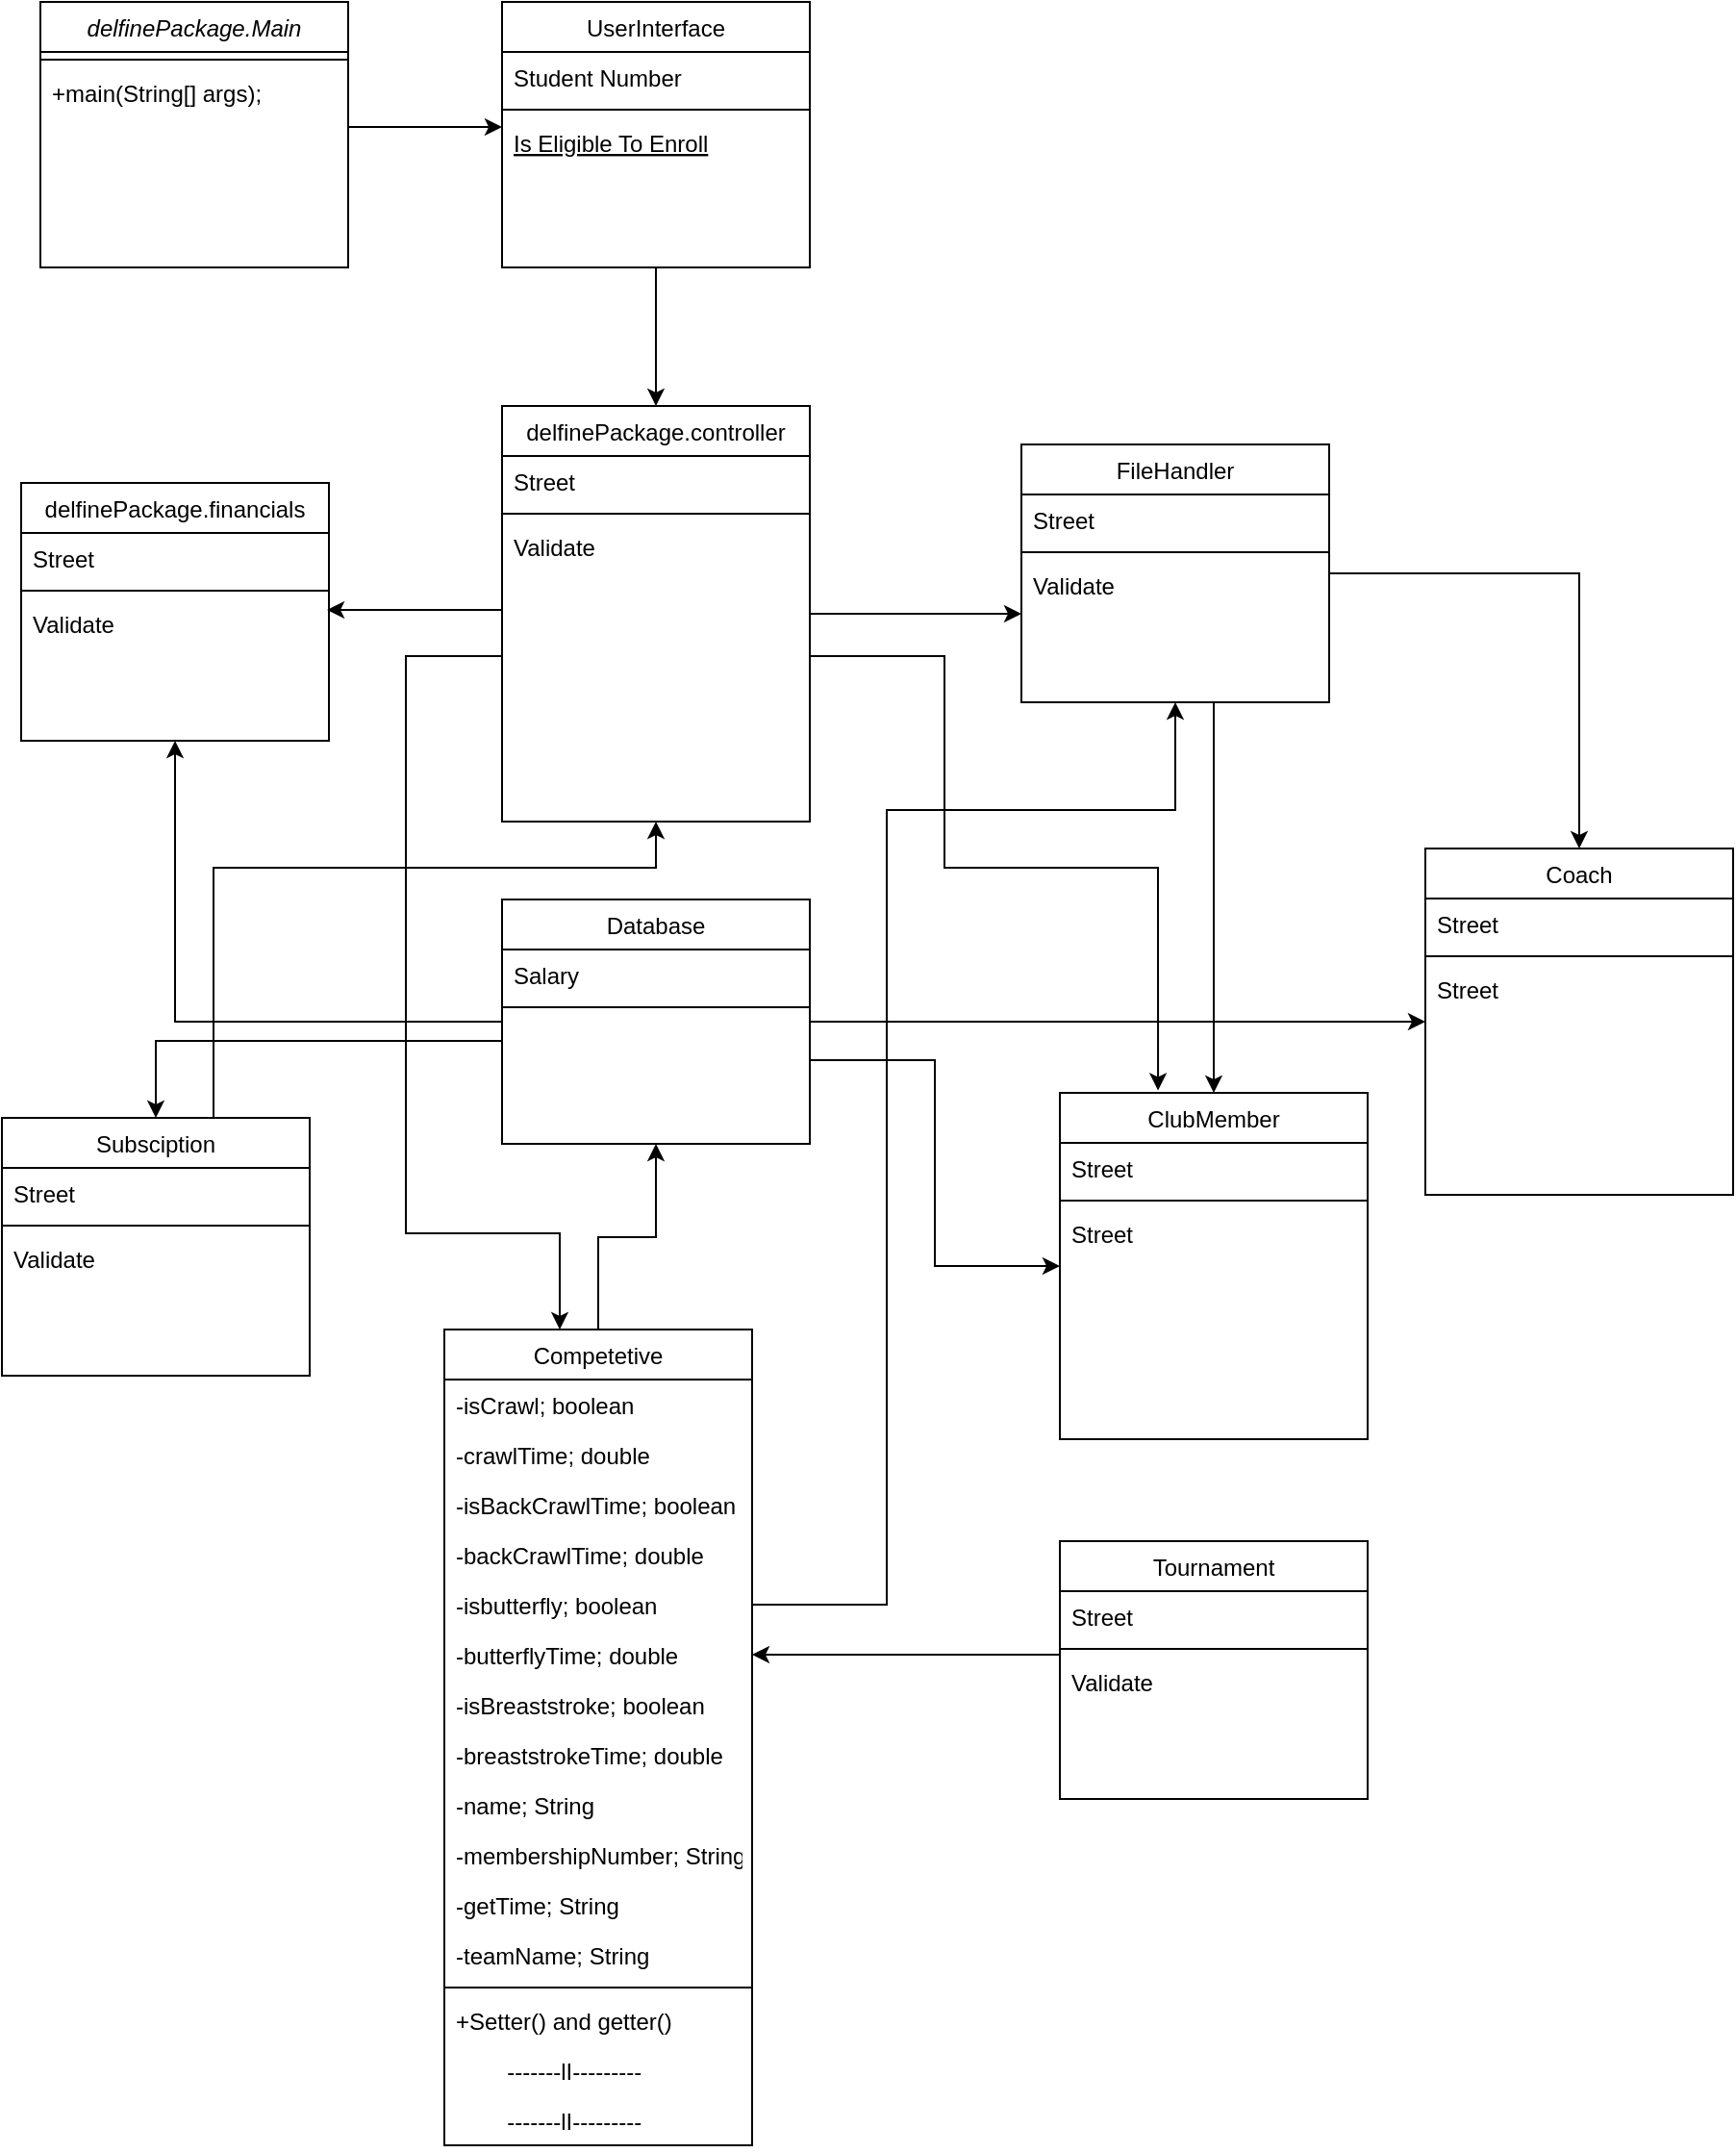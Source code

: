 <mxfile version="20.6.0" type="github">
  <diagram id="C5RBs43oDa-KdzZeNtuy" name="Page-1">
    <mxGraphModel dx="1351" dy="921" grid="1" gridSize="10" guides="1" tooltips="1" connect="1" arrows="1" fold="1" page="1" pageScale="1" pageWidth="827" pageHeight="1169" math="0" shadow="0">
      <root>
        <mxCell id="WIyWlLk6GJQsqaUBKTNV-0" />
        <mxCell id="WIyWlLk6GJQsqaUBKTNV-1" parent="WIyWlLk6GJQsqaUBKTNV-0" />
        <mxCell id="rZ13fsfRq3d-aUq30Xw--27" value="delfinePackage.Main" style="swimlane;fontStyle=2;align=center;verticalAlign=top;childLayout=stackLayout;horizontal=1;startSize=26;horizontalStack=0;resizeParent=1;resizeLast=0;collapsible=1;marginBottom=0;rounded=0;shadow=0;strokeWidth=1;" parent="WIyWlLk6GJQsqaUBKTNV-1" vertex="1">
          <mxGeometry x="80" y="80" width="160" height="138" as="geometry">
            <mxRectangle x="230" y="140" width="160" height="26" as="alternateBounds" />
          </mxGeometry>
        </mxCell>
        <mxCell id="rZ13fsfRq3d-aUq30Xw--29" value="" style="line;html=1;strokeWidth=1;align=left;verticalAlign=middle;spacingTop=-1;spacingLeft=3;spacingRight=3;rotatable=0;labelPosition=right;points=[];portConstraint=eastwest;" parent="rZ13fsfRq3d-aUq30Xw--27" vertex="1">
          <mxGeometry y="26" width="160" height="8" as="geometry" />
        </mxCell>
        <mxCell id="rZ13fsfRq3d-aUq30Xw--30" value="+main(String[] args);" style="text;align=left;verticalAlign=top;spacingLeft=4;spacingRight=4;overflow=hidden;rotatable=0;points=[[0,0.5],[1,0.5]];portConstraint=eastwest;" parent="rZ13fsfRq3d-aUq30Xw--27" vertex="1">
          <mxGeometry y="34" width="160" height="26" as="geometry" />
        </mxCell>
        <mxCell id="rZ13fsfRq3d-aUq30Xw--31" style="edgeStyle=orthogonalEdgeStyle;rounded=0;orthogonalLoop=1;jettySize=auto;html=1;entryX=0.5;entryY=0;entryDx=0;entryDy=0;" parent="WIyWlLk6GJQsqaUBKTNV-1" source="rZ13fsfRq3d-aUq30Xw--32" target="rZ13fsfRq3d-aUq30Xw--42" edge="1">
          <mxGeometry relative="1" as="geometry" />
        </mxCell>
        <mxCell id="rZ13fsfRq3d-aUq30Xw--32" value="UserInterface" style="swimlane;fontStyle=0;align=center;verticalAlign=top;childLayout=stackLayout;horizontal=1;startSize=26;horizontalStack=0;resizeParent=1;resizeLast=0;collapsible=1;marginBottom=0;rounded=0;shadow=0;strokeWidth=1;" parent="WIyWlLk6GJQsqaUBKTNV-1" vertex="1">
          <mxGeometry x="320" y="80" width="160" height="138" as="geometry">
            <mxRectangle x="130" y="380" width="160" height="26" as="alternateBounds" />
          </mxGeometry>
        </mxCell>
        <mxCell id="rZ13fsfRq3d-aUq30Xw--33" value="Student Number" style="text;align=left;verticalAlign=top;spacingLeft=4;spacingRight=4;overflow=hidden;rotatable=0;points=[[0,0.5],[1,0.5]];portConstraint=eastwest;" parent="rZ13fsfRq3d-aUq30Xw--32" vertex="1">
          <mxGeometry y="26" width="160" height="26" as="geometry" />
        </mxCell>
        <mxCell id="rZ13fsfRq3d-aUq30Xw--34" value="" style="line;html=1;strokeWidth=1;align=left;verticalAlign=middle;spacingTop=-1;spacingLeft=3;spacingRight=3;rotatable=0;labelPosition=right;points=[];portConstraint=eastwest;" parent="rZ13fsfRq3d-aUq30Xw--32" vertex="1">
          <mxGeometry y="52" width="160" height="8" as="geometry" />
        </mxCell>
        <mxCell id="rZ13fsfRq3d-aUq30Xw--35" value="Is Eligible To Enroll" style="text;align=left;verticalAlign=top;spacingLeft=4;spacingRight=4;overflow=hidden;rotatable=0;points=[[0,0.5],[1,0.5]];portConstraint=eastwest;fontStyle=4" parent="rZ13fsfRq3d-aUq30Xw--32" vertex="1">
          <mxGeometry y="60" width="160" height="26" as="geometry" />
        </mxCell>
        <mxCell id="FbTylUr4ram6qx53Be_j-48" style="edgeStyle=orthogonalEdgeStyle;rounded=0;orthogonalLoop=1;jettySize=auto;html=1;entryX=0;entryY=0.5;entryDx=0;entryDy=0;" edge="1" parent="WIyWlLk6GJQsqaUBKTNV-1" source="rZ13fsfRq3d-aUq30Xw--36" target="rZ13fsfRq3d-aUq30Xw--47">
          <mxGeometry relative="1" as="geometry">
            <Array as="points">
              <mxPoint x="545" y="630" />
              <mxPoint x="545" y="737" />
            </Array>
          </mxGeometry>
        </mxCell>
        <mxCell id="FbTylUr4ram6qx53Be_j-49" style="edgeStyle=orthogonalEdgeStyle;rounded=0;orthogonalLoop=1;jettySize=auto;html=1;entryX=0;entryY=0.5;entryDx=0;entryDy=0;" edge="1" parent="WIyWlLk6GJQsqaUBKTNV-1" source="rZ13fsfRq3d-aUq30Xw--36" target="FbTylUr4ram6qx53Be_j-22">
          <mxGeometry relative="1" as="geometry" />
        </mxCell>
        <mxCell id="FbTylUr4ram6qx53Be_j-51" style="edgeStyle=orthogonalEdgeStyle;rounded=0;orthogonalLoop=1;jettySize=auto;html=1;entryX=0.5;entryY=1;entryDx=0;entryDy=0;" edge="1" parent="WIyWlLk6GJQsqaUBKTNV-1" source="rZ13fsfRq3d-aUq30Xw--36" target="FbTylUr4ram6qx53Be_j-0">
          <mxGeometry relative="1" as="geometry" />
        </mxCell>
        <mxCell id="FbTylUr4ram6qx53Be_j-52" style="edgeStyle=orthogonalEdgeStyle;rounded=0;orthogonalLoop=1;jettySize=auto;html=1;entryX=0.5;entryY=0;entryDx=0;entryDy=0;" edge="1" parent="WIyWlLk6GJQsqaUBKTNV-1" source="rZ13fsfRq3d-aUq30Xw--36" target="FbTylUr4ram6qx53Be_j-5">
          <mxGeometry relative="1" as="geometry">
            <Array as="points">
              <mxPoint x="140" y="620" />
            </Array>
          </mxGeometry>
        </mxCell>
        <mxCell id="rZ13fsfRq3d-aUq30Xw--36" value="Database" style="swimlane;fontStyle=0;align=center;verticalAlign=top;childLayout=stackLayout;horizontal=1;startSize=26;horizontalStack=0;resizeParent=1;resizeLast=0;collapsible=1;marginBottom=0;rounded=0;shadow=0;strokeWidth=1;" parent="WIyWlLk6GJQsqaUBKTNV-1" vertex="1">
          <mxGeometry x="320" y="546.5" width="160" height="127" as="geometry">
            <mxRectangle x="340" y="380" width="170" height="26" as="alternateBounds" />
          </mxGeometry>
        </mxCell>
        <mxCell id="rZ13fsfRq3d-aUq30Xw--37" value="Salary" style="text;align=left;verticalAlign=top;spacingLeft=4;spacingRight=4;overflow=hidden;rotatable=0;points=[[0,0.5],[1,0.5]];portConstraint=eastwest;" parent="rZ13fsfRq3d-aUq30Xw--36" vertex="1">
          <mxGeometry y="26" width="160" height="26" as="geometry" />
        </mxCell>
        <mxCell id="rZ13fsfRq3d-aUq30Xw--38" value="" style="line;html=1;strokeWidth=1;align=left;verticalAlign=middle;spacingTop=-1;spacingLeft=3;spacingRight=3;rotatable=0;labelPosition=right;points=[];portConstraint=eastwest;" parent="rZ13fsfRq3d-aUq30Xw--36" vertex="1">
          <mxGeometry y="52" width="160" height="8" as="geometry" />
        </mxCell>
        <mxCell id="FbTylUr4ram6qx53Be_j-44" style="edgeStyle=orthogonalEdgeStyle;rounded=0;orthogonalLoop=1;jettySize=auto;html=1;entryX=0;entryY=1.077;entryDx=0;entryDy=0;entryPerimeter=0;" edge="1" parent="WIyWlLk6GJQsqaUBKTNV-1" source="rZ13fsfRq3d-aUq30Xw--42" target="rZ13fsfRq3d-aUq30Xw--53">
          <mxGeometry relative="1" as="geometry" />
        </mxCell>
        <mxCell id="FbTylUr4ram6qx53Be_j-47" style="edgeStyle=orthogonalEdgeStyle;rounded=0;orthogonalLoop=1;jettySize=auto;html=1;entryX=0.994;entryY=0.231;entryDx=0;entryDy=0;entryPerimeter=0;" edge="1" parent="WIyWlLk6GJQsqaUBKTNV-1" source="rZ13fsfRq3d-aUq30Xw--42" target="FbTylUr4ram6qx53Be_j-3">
          <mxGeometry relative="1" as="geometry">
            <Array as="points">
              <mxPoint x="300" y="396" />
              <mxPoint x="300" y="396" />
            </Array>
          </mxGeometry>
        </mxCell>
        <mxCell id="FbTylUr4ram6qx53Be_j-50" style="edgeStyle=orthogonalEdgeStyle;rounded=0;orthogonalLoop=1;jettySize=auto;html=1;" edge="1" parent="WIyWlLk6GJQsqaUBKTNV-1" source="rZ13fsfRq3d-aUq30Xw--42" target="FbTylUr4ram6qx53Be_j-13">
          <mxGeometry relative="1" as="geometry">
            <mxPoint x="370" y="720" as="targetPoint" />
            <Array as="points">
              <mxPoint x="270" y="420" />
              <mxPoint x="270" y="720" />
              <mxPoint x="350" y="720" />
            </Array>
          </mxGeometry>
        </mxCell>
        <mxCell id="FbTylUr4ram6qx53Be_j-53" style="edgeStyle=orthogonalEdgeStyle;rounded=0;orthogonalLoop=1;jettySize=auto;html=1;entryX=0.319;entryY=-0.007;entryDx=0;entryDy=0;entryPerimeter=0;" edge="1" parent="WIyWlLk6GJQsqaUBKTNV-1" source="rZ13fsfRq3d-aUq30Xw--42" target="rZ13fsfRq3d-aUq30Xw--47">
          <mxGeometry relative="1" as="geometry">
            <Array as="points">
              <mxPoint x="550" y="420" />
              <mxPoint x="550" y="530" />
              <mxPoint x="661" y="530" />
            </Array>
          </mxGeometry>
        </mxCell>
        <mxCell id="rZ13fsfRq3d-aUq30Xw--42" value="delfinePackage.controller" style="swimlane;fontStyle=0;align=center;verticalAlign=top;childLayout=stackLayout;horizontal=1;startSize=26;horizontalStack=0;resizeParent=1;resizeLast=0;collapsible=1;marginBottom=0;rounded=0;shadow=0;strokeWidth=1;" parent="WIyWlLk6GJQsqaUBKTNV-1" vertex="1">
          <mxGeometry x="320" y="290" width="160" height="216" as="geometry">
            <mxRectangle x="550" y="140" width="160" height="26" as="alternateBounds" />
          </mxGeometry>
        </mxCell>
        <mxCell id="rZ13fsfRq3d-aUq30Xw--43" value="Street" style="text;align=left;verticalAlign=top;spacingLeft=4;spacingRight=4;overflow=hidden;rotatable=0;points=[[0,0.5],[1,0.5]];portConstraint=eastwest;" parent="rZ13fsfRq3d-aUq30Xw--42" vertex="1">
          <mxGeometry y="26" width="160" height="26" as="geometry" />
        </mxCell>
        <mxCell id="rZ13fsfRq3d-aUq30Xw--44" value="" style="line;html=1;strokeWidth=1;align=left;verticalAlign=middle;spacingTop=-1;spacingLeft=3;spacingRight=3;rotatable=0;labelPosition=right;points=[];portConstraint=eastwest;" parent="rZ13fsfRq3d-aUq30Xw--42" vertex="1">
          <mxGeometry y="52" width="160" height="8" as="geometry" />
        </mxCell>
        <mxCell id="rZ13fsfRq3d-aUq30Xw--45" value="Validate" style="text;align=left;verticalAlign=top;spacingLeft=4;spacingRight=4;overflow=hidden;rotatable=0;points=[[0,0.5],[1,0.5]];portConstraint=eastwest;" parent="rZ13fsfRq3d-aUq30Xw--42" vertex="1">
          <mxGeometry y="60" width="160" height="26" as="geometry" />
        </mxCell>
        <mxCell id="rZ13fsfRq3d-aUq30Xw--46" style="edgeStyle=orthogonalEdgeStyle;rounded=0;orthogonalLoop=1;jettySize=auto;html=1;entryX=0;entryY=0.5;entryDx=0;entryDy=0;" parent="WIyWlLk6GJQsqaUBKTNV-1" edge="1">
          <mxGeometry relative="1" as="geometry">
            <mxPoint x="240" y="145" as="sourcePoint" />
            <mxPoint x="320" y="145" as="targetPoint" />
          </mxGeometry>
        </mxCell>
        <mxCell id="rZ13fsfRq3d-aUq30Xw--47" value="ClubMember" style="swimlane;fontStyle=0;align=center;verticalAlign=top;childLayout=stackLayout;horizontal=1;startSize=26;horizontalStack=0;resizeParent=1;resizeLast=0;collapsible=1;marginBottom=0;rounded=0;shadow=0;strokeWidth=1;" parent="WIyWlLk6GJQsqaUBKTNV-1" vertex="1">
          <mxGeometry x="610" y="647" width="160" height="180" as="geometry">
            <mxRectangle x="550" y="140" width="160" height="26" as="alternateBounds" />
          </mxGeometry>
        </mxCell>
        <mxCell id="rZ13fsfRq3d-aUq30Xw--48" value="Street" style="text;align=left;verticalAlign=top;spacingLeft=4;spacingRight=4;overflow=hidden;rotatable=0;points=[[0,0.5],[1,0.5]];portConstraint=eastwest;" parent="rZ13fsfRq3d-aUq30Xw--47" vertex="1">
          <mxGeometry y="26" width="160" height="26" as="geometry" />
        </mxCell>
        <mxCell id="rZ13fsfRq3d-aUq30Xw--49" value="" style="line;html=1;strokeWidth=1;align=left;verticalAlign=middle;spacingTop=-1;spacingLeft=3;spacingRight=3;rotatable=0;labelPosition=right;points=[];portConstraint=eastwest;" parent="rZ13fsfRq3d-aUq30Xw--47" vertex="1">
          <mxGeometry y="52" width="160" height="8" as="geometry" />
        </mxCell>
        <mxCell id="FbTylUr4ram6qx53Be_j-21" value="Street" style="text;align=left;verticalAlign=top;spacingLeft=4;spacingRight=4;overflow=hidden;rotatable=0;points=[[0,0.5],[1,0.5]];portConstraint=eastwest;" vertex="1" parent="rZ13fsfRq3d-aUq30Xw--47">
          <mxGeometry y="60" width="160" height="26" as="geometry" />
        </mxCell>
        <mxCell id="FbTylUr4ram6qx53Be_j-45" style="edgeStyle=orthogonalEdgeStyle;rounded=0;orthogonalLoop=1;jettySize=auto;html=1;entryX=0.5;entryY=0;entryDx=0;entryDy=0;" edge="1" parent="WIyWlLk6GJQsqaUBKTNV-1" source="rZ13fsfRq3d-aUq30Xw--50" target="FbTylUr4ram6qx53Be_j-22">
          <mxGeometry relative="1" as="geometry" />
        </mxCell>
        <mxCell id="FbTylUr4ram6qx53Be_j-46" style="edgeStyle=orthogonalEdgeStyle;rounded=0;orthogonalLoop=1;jettySize=auto;html=1;entryX=0.5;entryY=0;entryDx=0;entryDy=0;" edge="1" parent="WIyWlLk6GJQsqaUBKTNV-1" source="rZ13fsfRq3d-aUq30Xw--50" target="rZ13fsfRq3d-aUq30Xw--47">
          <mxGeometry relative="1" as="geometry">
            <Array as="points">
              <mxPoint x="690" y="450" />
              <mxPoint x="690" y="450" />
            </Array>
          </mxGeometry>
        </mxCell>
        <mxCell id="rZ13fsfRq3d-aUq30Xw--50" value="FileHandler" style="swimlane;fontStyle=0;align=center;verticalAlign=top;childLayout=stackLayout;horizontal=1;startSize=26;horizontalStack=0;resizeParent=1;resizeLast=0;collapsible=1;marginBottom=0;rounded=0;shadow=0;strokeWidth=1;" parent="WIyWlLk6GJQsqaUBKTNV-1" vertex="1">
          <mxGeometry x="590" y="310" width="160" height="134" as="geometry">
            <mxRectangle x="550" y="140" width="160" height="26" as="alternateBounds" />
          </mxGeometry>
        </mxCell>
        <mxCell id="rZ13fsfRq3d-aUq30Xw--51" value="Street" style="text;align=left;verticalAlign=top;spacingLeft=4;spacingRight=4;overflow=hidden;rotatable=0;points=[[0,0.5],[1,0.5]];portConstraint=eastwest;" parent="rZ13fsfRq3d-aUq30Xw--50" vertex="1">
          <mxGeometry y="26" width="160" height="26" as="geometry" />
        </mxCell>
        <mxCell id="rZ13fsfRq3d-aUq30Xw--52" value="" style="line;html=1;strokeWidth=1;align=left;verticalAlign=middle;spacingTop=-1;spacingLeft=3;spacingRight=3;rotatable=0;labelPosition=right;points=[];portConstraint=eastwest;" parent="rZ13fsfRq3d-aUq30Xw--50" vertex="1">
          <mxGeometry y="52" width="160" height="8" as="geometry" />
        </mxCell>
        <mxCell id="rZ13fsfRq3d-aUq30Xw--53" value="Validate" style="text;align=left;verticalAlign=top;spacingLeft=4;spacingRight=4;overflow=hidden;rotatable=0;points=[[0,0.5],[1,0.5]];portConstraint=eastwest;" parent="rZ13fsfRq3d-aUq30Xw--50" vertex="1">
          <mxGeometry y="60" width="160" height="26" as="geometry" />
        </mxCell>
        <mxCell id="FbTylUr4ram6qx53Be_j-0" value="delfinePackage.financials" style="swimlane;fontStyle=0;align=center;verticalAlign=top;childLayout=stackLayout;horizontal=1;startSize=26;horizontalStack=0;resizeParent=1;resizeLast=0;collapsible=1;marginBottom=0;rounded=0;shadow=0;strokeWidth=1;" vertex="1" parent="WIyWlLk6GJQsqaUBKTNV-1">
          <mxGeometry x="70" y="330" width="160" height="134" as="geometry">
            <mxRectangle x="550" y="140" width="160" height="26" as="alternateBounds" />
          </mxGeometry>
        </mxCell>
        <mxCell id="FbTylUr4ram6qx53Be_j-1" value="Street" style="text;align=left;verticalAlign=top;spacingLeft=4;spacingRight=4;overflow=hidden;rotatable=0;points=[[0,0.5],[1,0.5]];portConstraint=eastwest;" vertex="1" parent="FbTylUr4ram6qx53Be_j-0">
          <mxGeometry y="26" width="160" height="26" as="geometry" />
        </mxCell>
        <mxCell id="FbTylUr4ram6qx53Be_j-2" value="" style="line;html=1;strokeWidth=1;align=left;verticalAlign=middle;spacingTop=-1;spacingLeft=3;spacingRight=3;rotatable=0;labelPosition=right;points=[];portConstraint=eastwest;" vertex="1" parent="FbTylUr4ram6qx53Be_j-0">
          <mxGeometry y="52" width="160" height="8" as="geometry" />
        </mxCell>
        <mxCell id="FbTylUr4ram6qx53Be_j-3" value="Validate" style="text;align=left;verticalAlign=top;spacingLeft=4;spacingRight=4;overflow=hidden;rotatable=0;points=[[0,0.5],[1,0.5]];portConstraint=eastwest;" vertex="1" parent="FbTylUr4ram6qx53Be_j-0">
          <mxGeometry y="60" width="160" height="26" as="geometry" />
        </mxCell>
        <mxCell id="FbTylUr4ram6qx53Be_j-59" style="edgeStyle=orthogonalEdgeStyle;rounded=0;orthogonalLoop=1;jettySize=auto;html=1;entryX=0.5;entryY=1;entryDx=0;entryDy=0;" edge="1" parent="WIyWlLk6GJQsqaUBKTNV-1" source="FbTylUr4ram6qx53Be_j-5" target="rZ13fsfRq3d-aUq30Xw--42">
          <mxGeometry relative="1" as="geometry">
            <mxPoint x="390" y="520" as="targetPoint" />
            <Array as="points">
              <mxPoint x="170" y="530" />
              <mxPoint x="400" y="530" />
            </Array>
          </mxGeometry>
        </mxCell>
        <mxCell id="FbTylUr4ram6qx53Be_j-5" value="Subsciption" style="swimlane;fontStyle=0;align=center;verticalAlign=top;childLayout=stackLayout;horizontal=1;startSize=26;horizontalStack=0;resizeParent=1;resizeLast=0;collapsible=1;marginBottom=0;rounded=0;shadow=0;strokeWidth=1;" vertex="1" parent="WIyWlLk6GJQsqaUBKTNV-1">
          <mxGeometry x="60" y="660" width="160" height="134" as="geometry">
            <mxRectangle x="550" y="140" width="160" height="26" as="alternateBounds" />
          </mxGeometry>
        </mxCell>
        <mxCell id="FbTylUr4ram6qx53Be_j-6" value="Street" style="text;align=left;verticalAlign=top;spacingLeft=4;spacingRight=4;overflow=hidden;rotatable=0;points=[[0,0.5],[1,0.5]];portConstraint=eastwest;" vertex="1" parent="FbTylUr4ram6qx53Be_j-5">
          <mxGeometry y="26" width="160" height="26" as="geometry" />
        </mxCell>
        <mxCell id="FbTylUr4ram6qx53Be_j-7" value="" style="line;html=1;strokeWidth=1;align=left;verticalAlign=middle;spacingTop=-1;spacingLeft=3;spacingRight=3;rotatable=0;labelPosition=right;points=[];portConstraint=eastwest;" vertex="1" parent="FbTylUr4ram6qx53Be_j-5">
          <mxGeometry y="52" width="160" height="8" as="geometry" />
        </mxCell>
        <mxCell id="FbTylUr4ram6qx53Be_j-8" value="Validate" style="text;align=left;verticalAlign=top;spacingLeft=4;spacingRight=4;overflow=hidden;rotatable=0;points=[[0,0.5],[1,0.5]];portConstraint=eastwest;" vertex="1" parent="FbTylUr4ram6qx53Be_j-5">
          <mxGeometry y="60" width="160" height="26" as="geometry" />
        </mxCell>
        <mxCell id="FbTylUr4ram6qx53Be_j-42" style="edgeStyle=orthogonalEdgeStyle;rounded=0;orthogonalLoop=1;jettySize=auto;html=1;entryX=0.5;entryY=1;entryDx=0;entryDy=0;" edge="1" parent="WIyWlLk6GJQsqaUBKTNV-1" source="FbTylUr4ram6qx53Be_j-13" target="rZ13fsfRq3d-aUq30Xw--36">
          <mxGeometry relative="1" as="geometry">
            <Array as="points">
              <mxPoint x="370" y="722" />
              <mxPoint x="400" y="722" />
            </Array>
          </mxGeometry>
        </mxCell>
        <mxCell id="FbTylUr4ram6qx53Be_j-13" value="Competetive" style="swimlane;fontStyle=0;align=center;verticalAlign=top;childLayout=stackLayout;horizontal=1;startSize=26;horizontalStack=0;resizeParent=1;resizeLast=0;collapsible=1;marginBottom=0;rounded=0;shadow=0;strokeWidth=1;" vertex="1" parent="WIyWlLk6GJQsqaUBKTNV-1">
          <mxGeometry x="290" y="770" width="160" height="424" as="geometry">
            <mxRectangle x="550" y="140" width="160" height="26" as="alternateBounds" />
          </mxGeometry>
        </mxCell>
        <mxCell id="FbTylUr4ram6qx53Be_j-14" value="-isCrawl; boolean" style="text;align=left;verticalAlign=top;spacingLeft=4;spacingRight=4;overflow=hidden;rotatable=0;points=[[0,0.5],[1,0.5]];portConstraint=eastwest;" vertex="1" parent="FbTylUr4ram6qx53Be_j-13">
          <mxGeometry y="26" width="160" height="26" as="geometry" />
        </mxCell>
        <mxCell id="FbTylUr4ram6qx53Be_j-16" value="-crawlTime; double" style="text;align=left;verticalAlign=top;spacingLeft=4;spacingRight=4;overflow=hidden;rotatable=0;points=[[0,0.5],[1,0.5]];portConstraint=eastwest;" vertex="1" parent="FbTylUr4ram6qx53Be_j-13">
          <mxGeometry y="52" width="160" height="26" as="geometry" />
        </mxCell>
        <mxCell id="FbTylUr4ram6qx53Be_j-28" value="-isBackCrawlTime; boolean&#xa;" style="text;align=left;verticalAlign=top;spacingLeft=4;spacingRight=4;overflow=hidden;rotatable=0;points=[[0,0.5],[1,0.5]];portConstraint=eastwest;" vertex="1" parent="FbTylUr4ram6qx53Be_j-13">
          <mxGeometry y="78" width="160" height="26" as="geometry" />
        </mxCell>
        <mxCell id="FbTylUr4ram6qx53Be_j-32" value="-backCrawlTime; double" style="text;align=left;verticalAlign=top;spacingLeft=4;spacingRight=4;overflow=hidden;rotatable=0;points=[[0,0.5],[1,0.5]];portConstraint=eastwest;" vertex="1" parent="FbTylUr4ram6qx53Be_j-13">
          <mxGeometry y="104" width="160" height="26" as="geometry" />
        </mxCell>
        <mxCell id="FbTylUr4ram6qx53Be_j-29" value="-isbutterfly; boolean" style="text;align=left;verticalAlign=top;spacingLeft=4;spacingRight=4;overflow=hidden;rotatable=0;points=[[0,0.5],[1,0.5]];portConstraint=eastwest;" vertex="1" parent="FbTylUr4ram6qx53Be_j-13">
          <mxGeometry y="130" width="160" height="26" as="geometry" />
        </mxCell>
        <mxCell id="FbTylUr4ram6qx53Be_j-30" value="-butterflyTime; double" style="text;align=left;verticalAlign=top;spacingLeft=4;spacingRight=4;overflow=hidden;rotatable=0;points=[[0,0.5],[1,0.5]];portConstraint=eastwest;" vertex="1" parent="FbTylUr4ram6qx53Be_j-13">
          <mxGeometry y="156" width="160" height="26" as="geometry" />
        </mxCell>
        <mxCell id="FbTylUr4ram6qx53Be_j-31" value="-isBreaststroke; boolean" style="text;align=left;verticalAlign=top;spacingLeft=4;spacingRight=4;overflow=hidden;rotatable=0;points=[[0,0.5],[1,0.5]];portConstraint=eastwest;" vertex="1" parent="FbTylUr4ram6qx53Be_j-13">
          <mxGeometry y="182" width="160" height="26" as="geometry" />
        </mxCell>
        <mxCell id="FbTylUr4ram6qx53Be_j-33" value="-breaststrokeTime; double" style="text;align=left;verticalAlign=top;spacingLeft=4;spacingRight=4;overflow=hidden;rotatable=0;points=[[0,0.5],[1,0.5]];portConstraint=eastwest;" vertex="1" parent="FbTylUr4ram6qx53Be_j-13">
          <mxGeometry y="208" width="160" height="26" as="geometry" />
        </mxCell>
        <mxCell id="FbTylUr4ram6qx53Be_j-34" value="-name; String" style="text;align=left;verticalAlign=top;spacingLeft=4;spacingRight=4;overflow=hidden;rotatable=0;points=[[0,0.5],[1,0.5]];portConstraint=eastwest;" vertex="1" parent="FbTylUr4ram6qx53Be_j-13">
          <mxGeometry y="234" width="160" height="26" as="geometry" />
        </mxCell>
        <mxCell id="FbTylUr4ram6qx53Be_j-35" value="-membershipNumber; String" style="text;align=left;verticalAlign=top;spacingLeft=4;spacingRight=4;overflow=hidden;rotatable=0;points=[[0,0.5],[1,0.5]];portConstraint=eastwest;" vertex="1" parent="FbTylUr4ram6qx53Be_j-13">
          <mxGeometry y="260" width="160" height="26" as="geometry" />
        </mxCell>
        <mxCell id="FbTylUr4ram6qx53Be_j-36" value="-getTime; String" style="text;align=left;verticalAlign=top;spacingLeft=4;spacingRight=4;overflow=hidden;rotatable=0;points=[[0,0.5],[1,0.5]];portConstraint=eastwest;" vertex="1" parent="FbTylUr4ram6qx53Be_j-13">
          <mxGeometry y="286" width="160" height="26" as="geometry" />
        </mxCell>
        <mxCell id="FbTylUr4ram6qx53Be_j-37" value="-teamName; String" style="text;align=left;verticalAlign=top;spacingLeft=4;spacingRight=4;overflow=hidden;rotatable=0;points=[[0,0.5],[1,0.5]];portConstraint=eastwest;" vertex="1" parent="FbTylUr4ram6qx53Be_j-13">
          <mxGeometry y="312" width="160" height="26" as="geometry" />
        </mxCell>
        <mxCell id="FbTylUr4ram6qx53Be_j-15" value="" style="line;html=1;strokeWidth=1;align=left;verticalAlign=middle;spacingTop=-1;spacingLeft=3;spacingRight=3;rotatable=0;labelPosition=right;points=[];portConstraint=eastwest;" vertex="1" parent="FbTylUr4ram6qx53Be_j-13">
          <mxGeometry y="338" width="160" height="8" as="geometry" />
        </mxCell>
        <mxCell id="FbTylUr4ram6qx53Be_j-38" value="+Setter() and getter()" style="text;align=left;verticalAlign=top;spacingLeft=4;spacingRight=4;overflow=hidden;rotatable=0;points=[[0,0.5],[1,0.5]];portConstraint=eastwest;" vertex="1" parent="FbTylUr4ram6qx53Be_j-13">
          <mxGeometry y="346" width="160" height="26" as="geometry" />
        </mxCell>
        <mxCell id="FbTylUr4ram6qx53Be_j-39" value="        -------lI---------" style="text;align=left;verticalAlign=top;spacingLeft=4;spacingRight=4;overflow=hidden;rotatable=0;points=[[0,0.5],[1,0.5]];portConstraint=eastwest;fontStyle=0" vertex="1" parent="FbTylUr4ram6qx53Be_j-13">
          <mxGeometry y="372" width="160" height="26" as="geometry" />
        </mxCell>
        <mxCell id="FbTylUr4ram6qx53Be_j-40" value="        -------lI---------" style="text;align=left;verticalAlign=top;spacingLeft=4;spacingRight=4;overflow=hidden;rotatable=0;points=[[0,0.5],[1,0.5]];portConstraint=eastwest;fontStyle=0" vertex="1" parent="FbTylUr4ram6qx53Be_j-13">
          <mxGeometry y="398" width="160" height="26" as="geometry" />
        </mxCell>
        <mxCell id="FbTylUr4ram6qx53Be_j-41" style="edgeStyle=orthogonalEdgeStyle;rounded=0;orthogonalLoop=1;jettySize=auto;html=1;entryX=1;entryY=0.5;entryDx=0;entryDy=0;" edge="1" parent="WIyWlLk6GJQsqaUBKTNV-1" source="FbTylUr4ram6qx53Be_j-17" target="FbTylUr4ram6qx53Be_j-30">
          <mxGeometry relative="1" as="geometry">
            <Array as="points">
              <mxPoint x="570" y="939" />
              <mxPoint x="570" y="939" />
            </Array>
          </mxGeometry>
        </mxCell>
        <mxCell id="FbTylUr4ram6qx53Be_j-17" value="Tournament" style="swimlane;fontStyle=0;align=center;verticalAlign=top;childLayout=stackLayout;horizontal=1;startSize=26;horizontalStack=0;resizeParent=1;resizeLast=0;collapsible=1;marginBottom=0;rounded=0;shadow=0;strokeWidth=1;" vertex="1" parent="WIyWlLk6GJQsqaUBKTNV-1">
          <mxGeometry x="610" y="880" width="160" height="134" as="geometry">
            <mxRectangle x="550" y="140" width="160" height="26" as="alternateBounds" />
          </mxGeometry>
        </mxCell>
        <mxCell id="FbTylUr4ram6qx53Be_j-18" value="Street" style="text;align=left;verticalAlign=top;spacingLeft=4;spacingRight=4;overflow=hidden;rotatable=0;points=[[0,0.5],[1,0.5]];portConstraint=eastwest;" vertex="1" parent="FbTylUr4ram6qx53Be_j-17">
          <mxGeometry y="26" width="160" height="26" as="geometry" />
        </mxCell>
        <mxCell id="FbTylUr4ram6qx53Be_j-19" value="" style="line;html=1;strokeWidth=1;align=left;verticalAlign=middle;spacingTop=-1;spacingLeft=3;spacingRight=3;rotatable=0;labelPosition=right;points=[];portConstraint=eastwest;" vertex="1" parent="FbTylUr4ram6qx53Be_j-17">
          <mxGeometry y="52" width="160" height="8" as="geometry" />
        </mxCell>
        <mxCell id="FbTylUr4ram6qx53Be_j-20" value="Validate" style="text;align=left;verticalAlign=top;spacingLeft=4;spacingRight=4;overflow=hidden;rotatable=0;points=[[0,0.5],[1,0.5]];portConstraint=eastwest;" vertex="1" parent="FbTylUr4ram6qx53Be_j-17">
          <mxGeometry y="60" width="160" height="26" as="geometry" />
        </mxCell>
        <mxCell id="FbTylUr4ram6qx53Be_j-22" value="Coach" style="swimlane;fontStyle=0;align=center;verticalAlign=top;childLayout=stackLayout;horizontal=1;startSize=26;horizontalStack=0;resizeParent=1;resizeLast=0;collapsible=1;marginBottom=0;rounded=0;shadow=0;strokeWidth=1;" vertex="1" parent="WIyWlLk6GJQsqaUBKTNV-1">
          <mxGeometry x="800" y="520" width="160" height="180" as="geometry">
            <mxRectangle x="550" y="140" width="160" height="26" as="alternateBounds" />
          </mxGeometry>
        </mxCell>
        <mxCell id="FbTylUr4ram6qx53Be_j-23" value="Street" style="text;align=left;verticalAlign=top;spacingLeft=4;spacingRight=4;overflow=hidden;rotatable=0;points=[[0,0.5],[1,0.5]];portConstraint=eastwest;" vertex="1" parent="FbTylUr4ram6qx53Be_j-22">
          <mxGeometry y="26" width="160" height="26" as="geometry" />
        </mxCell>
        <mxCell id="FbTylUr4ram6qx53Be_j-24" value="" style="line;html=1;strokeWidth=1;align=left;verticalAlign=middle;spacingTop=-1;spacingLeft=3;spacingRight=3;rotatable=0;labelPosition=right;points=[];portConstraint=eastwest;" vertex="1" parent="FbTylUr4ram6qx53Be_j-22">
          <mxGeometry y="52" width="160" height="8" as="geometry" />
        </mxCell>
        <mxCell id="FbTylUr4ram6qx53Be_j-25" value="Street" style="text;align=left;verticalAlign=top;spacingLeft=4;spacingRight=4;overflow=hidden;rotatable=0;points=[[0,0.5],[1,0.5]];portConstraint=eastwest;" vertex="1" parent="FbTylUr4ram6qx53Be_j-22">
          <mxGeometry y="60" width="160" height="26" as="geometry" />
        </mxCell>
        <mxCell id="FbTylUr4ram6qx53Be_j-54" style="edgeStyle=orthogonalEdgeStyle;rounded=0;orthogonalLoop=1;jettySize=auto;html=1;entryX=0.5;entryY=1;entryDx=0;entryDy=0;" edge="1" parent="WIyWlLk6GJQsqaUBKTNV-1" source="FbTylUr4ram6qx53Be_j-29" target="rZ13fsfRq3d-aUq30Xw--50">
          <mxGeometry relative="1" as="geometry">
            <Array as="points">
              <mxPoint x="520" y="913" />
              <mxPoint x="520" y="500" />
              <mxPoint x="670" y="500" />
            </Array>
          </mxGeometry>
        </mxCell>
      </root>
    </mxGraphModel>
  </diagram>
</mxfile>
